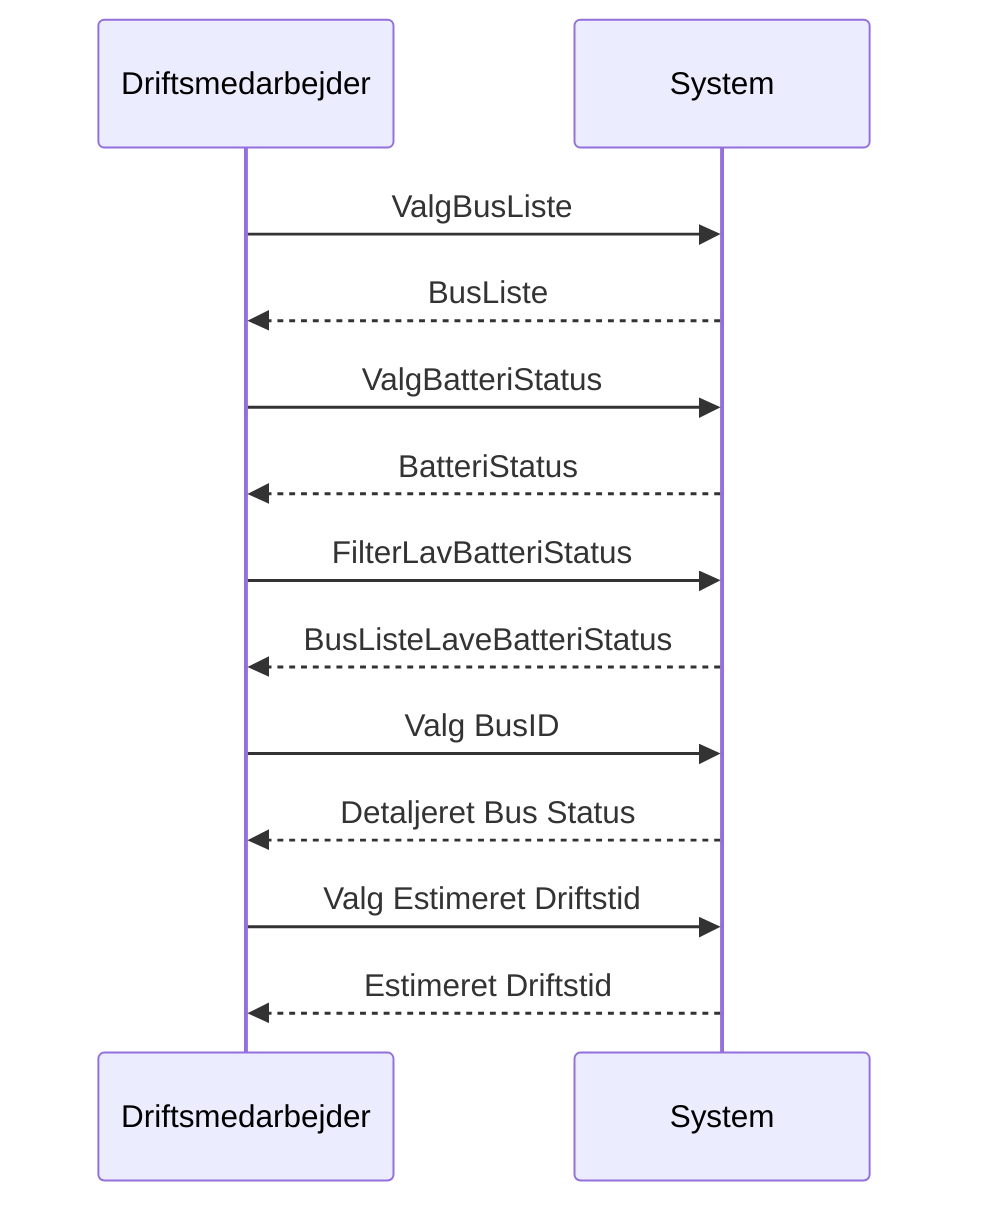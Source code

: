 sequenceDiagram
    participant Driftsmedarbejder
    participant System

    Driftsmedarbejder->>System: ValgBusListe
    System-->>Driftsmedarbejder: BusListe

    Driftsmedarbejder->>System: ValgBatteriStatus
    System-->>Driftsmedarbejder: BatteriStatus
    
    Driftsmedarbejder->>System: FilterLavBatteriStatus
    System-->>Driftsmedarbejder: BusListeLaveBatteriStatus

    Driftsmedarbejder->>System: Valg BusID
    System-->>Driftsmedarbejder: Detaljeret Bus Status

    Driftsmedarbejder->>System: Valg Estimeret Driftstid
    System-->>Driftsmedarbejder: Estimeret Driftstid
